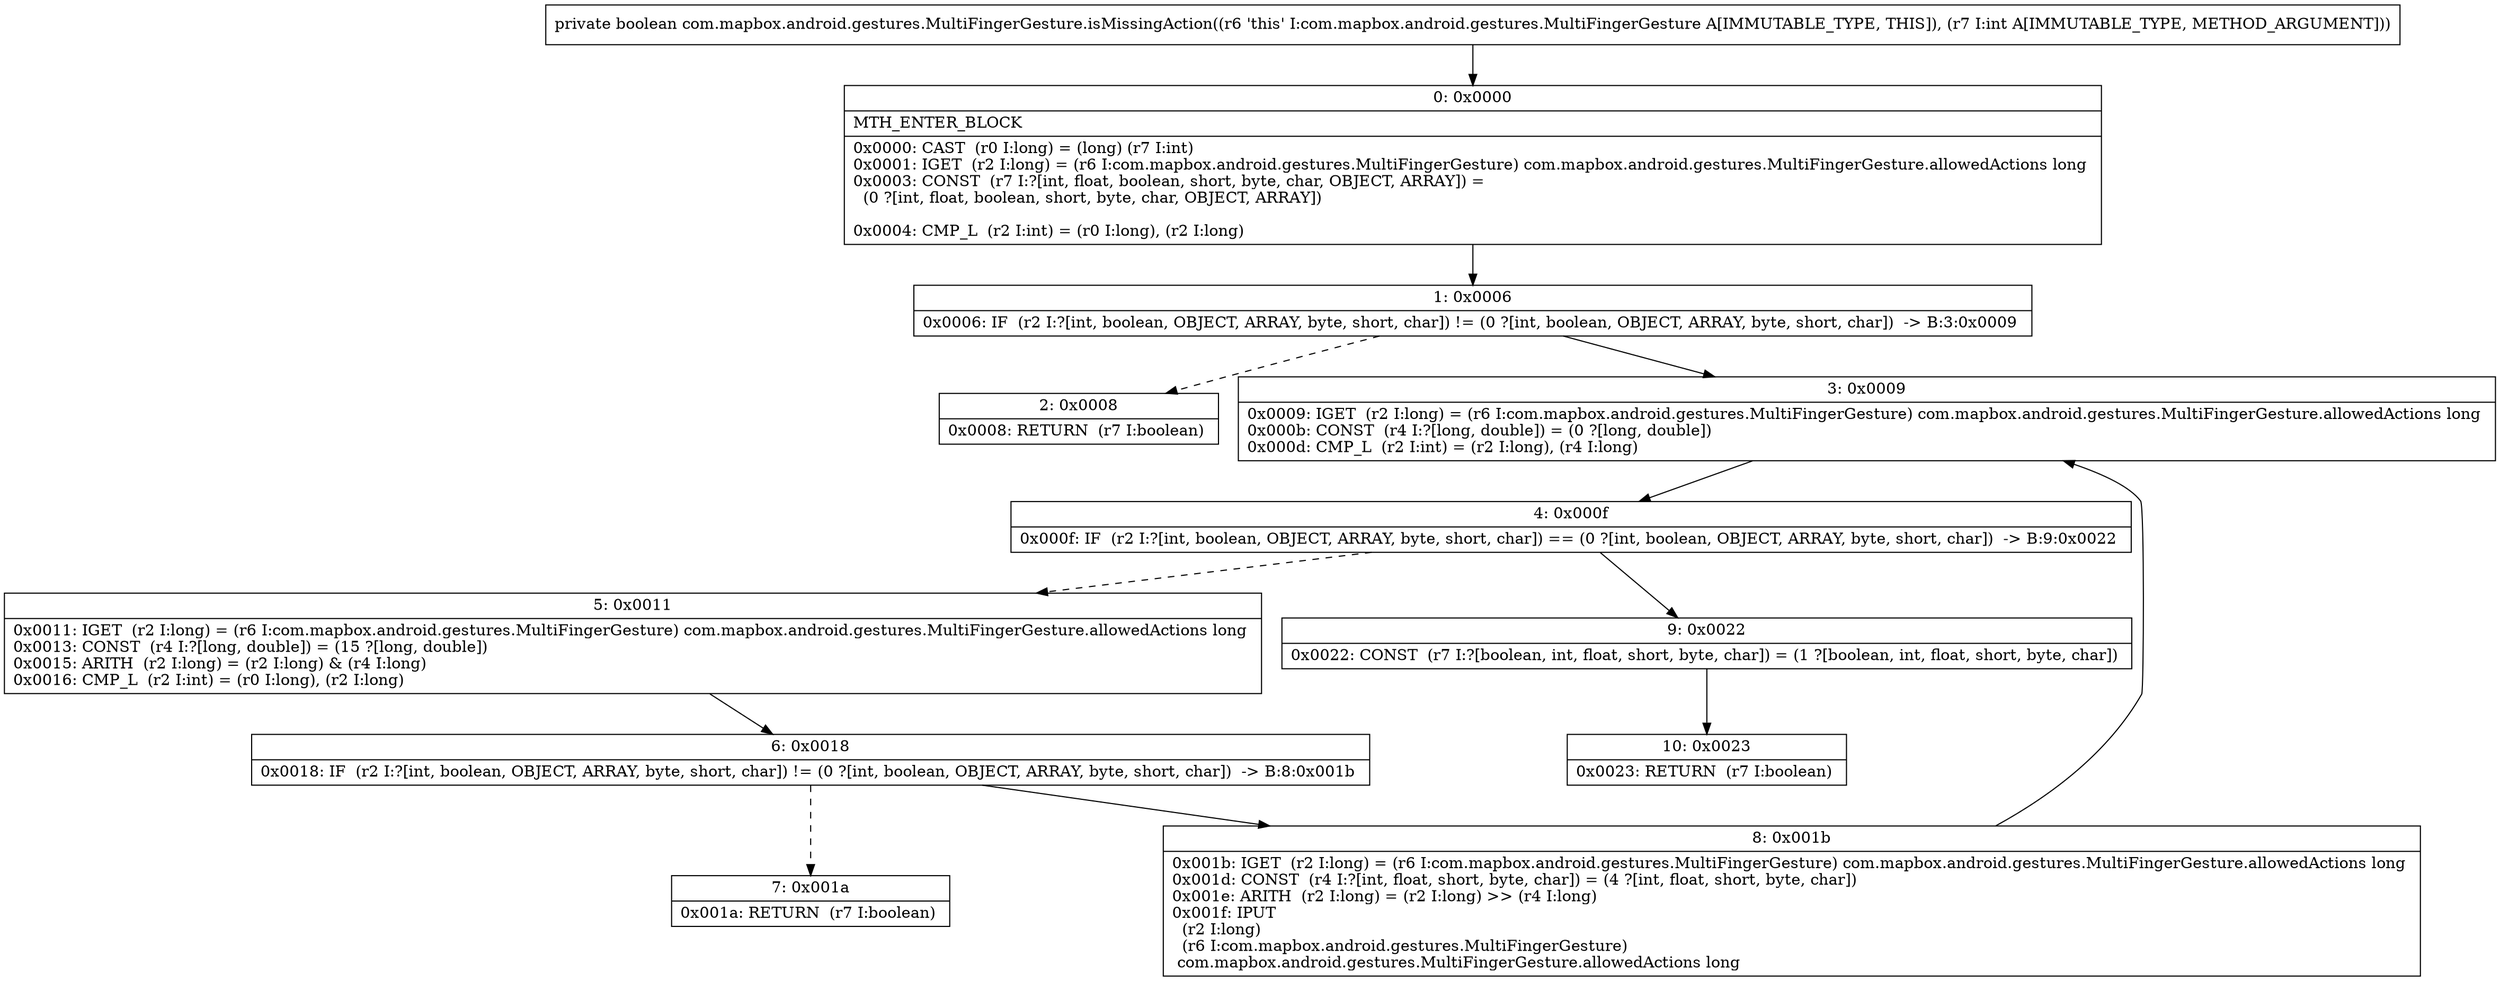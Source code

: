 digraph "CFG forcom.mapbox.android.gestures.MultiFingerGesture.isMissingAction(I)Z" {
Node_0 [shape=record,label="{0\:\ 0x0000|MTH_ENTER_BLOCK\l|0x0000: CAST  (r0 I:long) = (long) (r7 I:int) \l0x0001: IGET  (r2 I:long) = (r6 I:com.mapbox.android.gestures.MultiFingerGesture) com.mapbox.android.gestures.MultiFingerGesture.allowedActions long \l0x0003: CONST  (r7 I:?[int, float, boolean, short, byte, char, OBJECT, ARRAY]) = \l  (0 ?[int, float, boolean, short, byte, char, OBJECT, ARRAY])\l \l0x0004: CMP_L  (r2 I:int) = (r0 I:long), (r2 I:long) \l}"];
Node_1 [shape=record,label="{1\:\ 0x0006|0x0006: IF  (r2 I:?[int, boolean, OBJECT, ARRAY, byte, short, char]) != (0 ?[int, boolean, OBJECT, ARRAY, byte, short, char])  \-\> B:3:0x0009 \l}"];
Node_2 [shape=record,label="{2\:\ 0x0008|0x0008: RETURN  (r7 I:boolean) \l}"];
Node_3 [shape=record,label="{3\:\ 0x0009|0x0009: IGET  (r2 I:long) = (r6 I:com.mapbox.android.gestures.MultiFingerGesture) com.mapbox.android.gestures.MultiFingerGesture.allowedActions long \l0x000b: CONST  (r4 I:?[long, double]) = (0 ?[long, double]) \l0x000d: CMP_L  (r2 I:int) = (r2 I:long), (r4 I:long) \l}"];
Node_4 [shape=record,label="{4\:\ 0x000f|0x000f: IF  (r2 I:?[int, boolean, OBJECT, ARRAY, byte, short, char]) == (0 ?[int, boolean, OBJECT, ARRAY, byte, short, char])  \-\> B:9:0x0022 \l}"];
Node_5 [shape=record,label="{5\:\ 0x0011|0x0011: IGET  (r2 I:long) = (r6 I:com.mapbox.android.gestures.MultiFingerGesture) com.mapbox.android.gestures.MultiFingerGesture.allowedActions long \l0x0013: CONST  (r4 I:?[long, double]) = (15 ?[long, double]) \l0x0015: ARITH  (r2 I:long) = (r2 I:long) & (r4 I:long) \l0x0016: CMP_L  (r2 I:int) = (r0 I:long), (r2 I:long) \l}"];
Node_6 [shape=record,label="{6\:\ 0x0018|0x0018: IF  (r2 I:?[int, boolean, OBJECT, ARRAY, byte, short, char]) != (0 ?[int, boolean, OBJECT, ARRAY, byte, short, char])  \-\> B:8:0x001b \l}"];
Node_7 [shape=record,label="{7\:\ 0x001a|0x001a: RETURN  (r7 I:boolean) \l}"];
Node_8 [shape=record,label="{8\:\ 0x001b|0x001b: IGET  (r2 I:long) = (r6 I:com.mapbox.android.gestures.MultiFingerGesture) com.mapbox.android.gestures.MultiFingerGesture.allowedActions long \l0x001d: CONST  (r4 I:?[int, float, short, byte, char]) = (4 ?[int, float, short, byte, char]) \l0x001e: ARITH  (r2 I:long) = (r2 I:long) \>\> (r4 I:long) \l0x001f: IPUT  \l  (r2 I:long)\l  (r6 I:com.mapbox.android.gestures.MultiFingerGesture)\l com.mapbox.android.gestures.MultiFingerGesture.allowedActions long \l}"];
Node_9 [shape=record,label="{9\:\ 0x0022|0x0022: CONST  (r7 I:?[boolean, int, float, short, byte, char]) = (1 ?[boolean, int, float, short, byte, char]) \l}"];
Node_10 [shape=record,label="{10\:\ 0x0023|0x0023: RETURN  (r7 I:boolean) \l}"];
MethodNode[shape=record,label="{private boolean com.mapbox.android.gestures.MultiFingerGesture.isMissingAction((r6 'this' I:com.mapbox.android.gestures.MultiFingerGesture A[IMMUTABLE_TYPE, THIS]), (r7 I:int A[IMMUTABLE_TYPE, METHOD_ARGUMENT])) }"];
MethodNode -> Node_0;
Node_0 -> Node_1;
Node_1 -> Node_2[style=dashed];
Node_1 -> Node_3;
Node_3 -> Node_4;
Node_4 -> Node_5[style=dashed];
Node_4 -> Node_9;
Node_5 -> Node_6;
Node_6 -> Node_7[style=dashed];
Node_6 -> Node_8;
Node_8 -> Node_3;
Node_9 -> Node_10;
}

